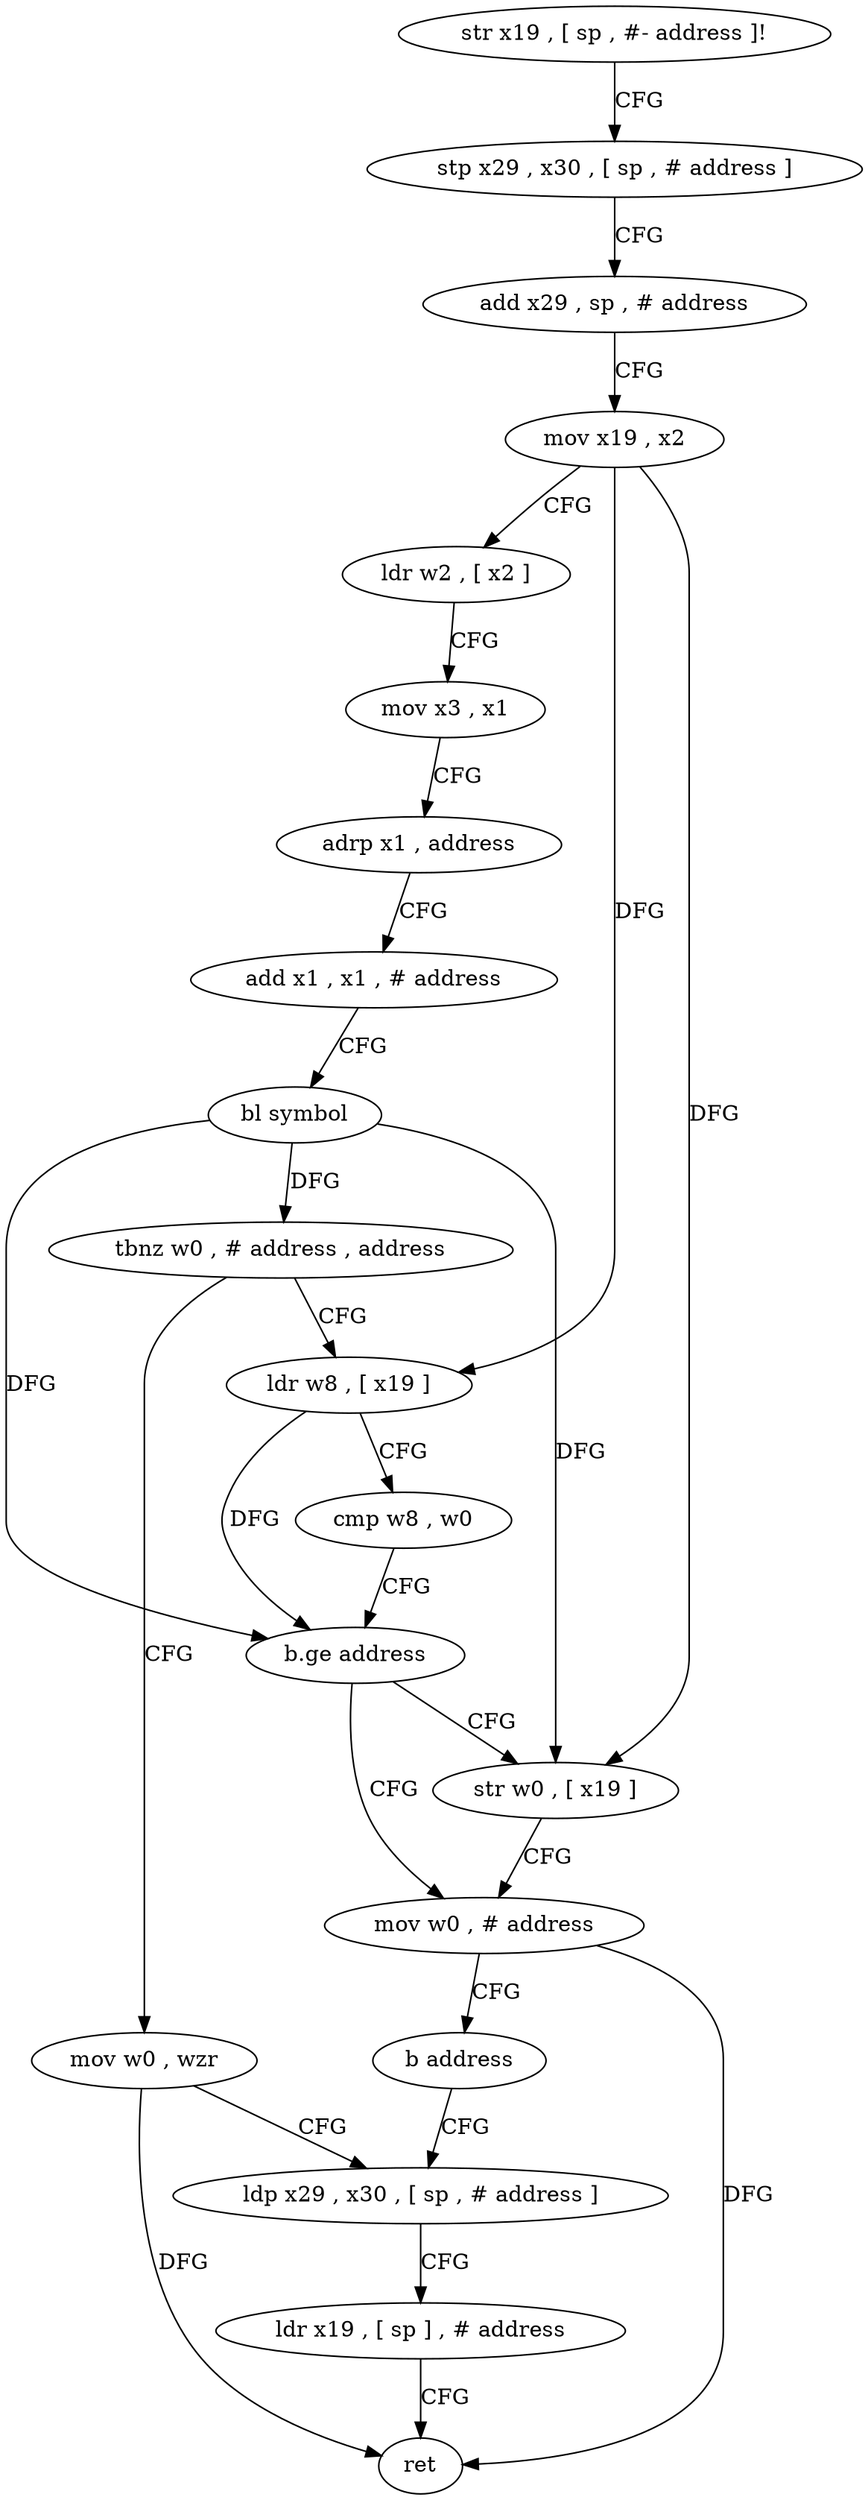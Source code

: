 digraph "func" {
"4263244" [label = "str x19 , [ sp , #- address ]!" ]
"4263248" [label = "stp x29 , x30 , [ sp , # address ]" ]
"4263252" [label = "add x29 , sp , # address" ]
"4263256" [label = "mov x19 , x2" ]
"4263260" [label = "ldr w2 , [ x2 ]" ]
"4263264" [label = "mov x3 , x1" ]
"4263268" [label = "adrp x1 , address" ]
"4263272" [label = "add x1 , x1 , # address" ]
"4263276" [label = "bl symbol" ]
"4263280" [label = "tbnz w0 , # address , address" ]
"4263308" [label = "mov w0 , wzr" ]
"4263284" [label = "ldr w8 , [ x19 ]" ]
"4263312" [label = "ldp x29 , x30 , [ sp , # address ]" ]
"4263288" [label = "cmp w8 , w0" ]
"4263292" [label = "b.ge address" ]
"4263300" [label = "mov w0 , # address" ]
"4263296" [label = "str w0 , [ x19 ]" ]
"4263304" [label = "b address" ]
"4263316" [label = "ldr x19 , [ sp ] , # address" ]
"4263320" [label = "ret" ]
"4263244" -> "4263248" [ label = "CFG" ]
"4263248" -> "4263252" [ label = "CFG" ]
"4263252" -> "4263256" [ label = "CFG" ]
"4263256" -> "4263260" [ label = "CFG" ]
"4263256" -> "4263284" [ label = "DFG" ]
"4263256" -> "4263296" [ label = "DFG" ]
"4263260" -> "4263264" [ label = "CFG" ]
"4263264" -> "4263268" [ label = "CFG" ]
"4263268" -> "4263272" [ label = "CFG" ]
"4263272" -> "4263276" [ label = "CFG" ]
"4263276" -> "4263280" [ label = "DFG" ]
"4263276" -> "4263292" [ label = "DFG" ]
"4263276" -> "4263296" [ label = "DFG" ]
"4263280" -> "4263308" [ label = "CFG" ]
"4263280" -> "4263284" [ label = "CFG" ]
"4263308" -> "4263312" [ label = "CFG" ]
"4263308" -> "4263320" [ label = "DFG" ]
"4263284" -> "4263288" [ label = "CFG" ]
"4263284" -> "4263292" [ label = "DFG" ]
"4263312" -> "4263316" [ label = "CFG" ]
"4263288" -> "4263292" [ label = "CFG" ]
"4263292" -> "4263300" [ label = "CFG" ]
"4263292" -> "4263296" [ label = "CFG" ]
"4263300" -> "4263304" [ label = "CFG" ]
"4263300" -> "4263320" [ label = "DFG" ]
"4263296" -> "4263300" [ label = "CFG" ]
"4263304" -> "4263312" [ label = "CFG" ]
"4263316" -> "4263320" [ label = "CFG" ]
}
